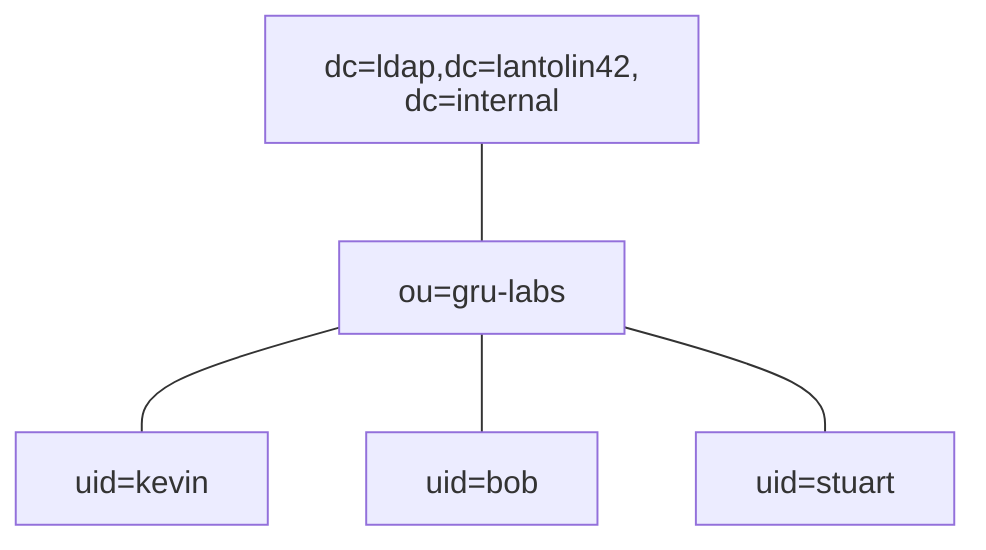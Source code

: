---
config:
  theme: default
  htmlLabels: false
  markdownAutoWrap: false
  wrap: false
---
graph TD
    A[dc=ldap,dc=lantolin42,<br>dc=internal] 
    A --- C[ou=gru-labs]
    C --- K[uid=kevin]
    C --- BOB[uid=bob]
    C --- ST[uid=stuart]